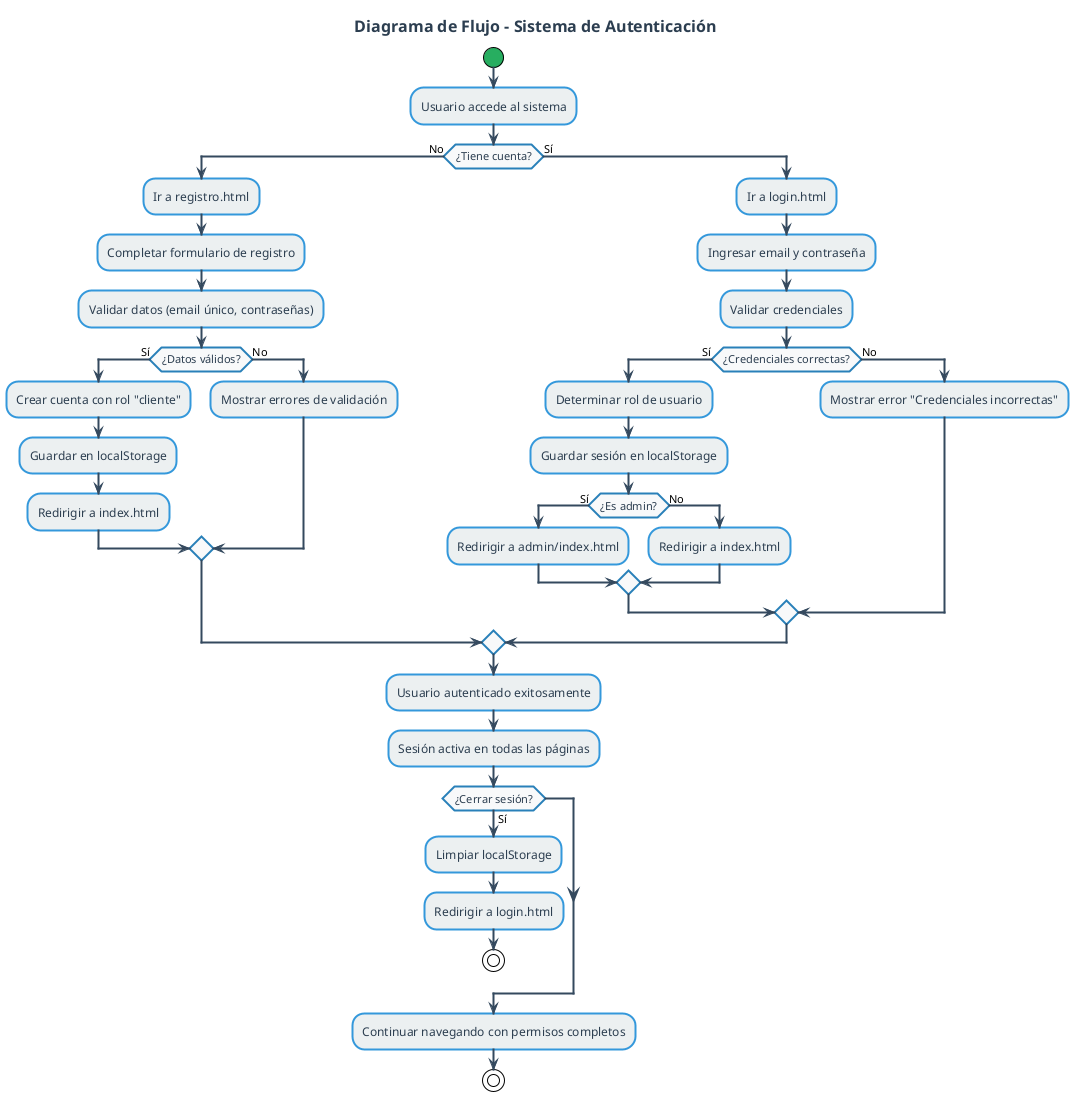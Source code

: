 @startuml flujo-autenticacion
title Diagrama de Flujo - Sistema de Autenticación

!theme plain
skinparam backgroundColor white
skinparam titleFontColor #2c3e50
skinparam titleFontSize 16
skinparam titleFontStyle bold

skinparam defaultTextColor #2c3e50
skinparam activityBackgroundColor #ecf0f1
skinparam activityBorderColor #3498db
skinparam activityBorderThickness 2
skinparam activityFontColor #2c3e50

skinparam activityStartColor #27ae60
skinparam activityEndColor #e74c3c
skinparam activityDiamondBackgroundColor #f8f9fa
skinparam activityDiamondBorderColor #2980b9

skinparam ArrowColor #34495e
skinparam ArrowThickness 2

start
:Usuario accede al sistema;

if (¿Tiene cuenta?) then (No)
    :Ir a registro.html;
    :Completar formulario de registro;
    :Validar datos (email único, contraseñas);
    if (¿Datos válidos?) then (Sí)
        :Crear cuenta con rol "cliente";
        :Guardar en localStorage;
        :Redirigir a index.html;
    else (No)
        :Mostrar errores de validación;
    endif
    
else (Sí)
    :Ir a login.html;
    :Ingresar email y contraseña;
    :Validar credenciales;
    if (¿Credenciales correctas?) then (Sí)
        :Determinar rol de usuario;
        :Guardar sesión en localStorage;
        if (¿Es admin?) then (Sí)
            :Redirigir a admin/index.html;
        else (No)
            :Redirigir a index.html;
        endif
    else (No)
        :Mostrar error "Credenciales incorrectas";
    endif
endif

:Usuario autenticado exitosamente;
:Sesión activa en todas las páginas;

if (¿Cerrar sesión?) then (Sí)
    :Limpiar localStorage;
    :Redirigir a login.html;
    stop
endif

:Continuar navegando con permisos completos;
stop

@enduml